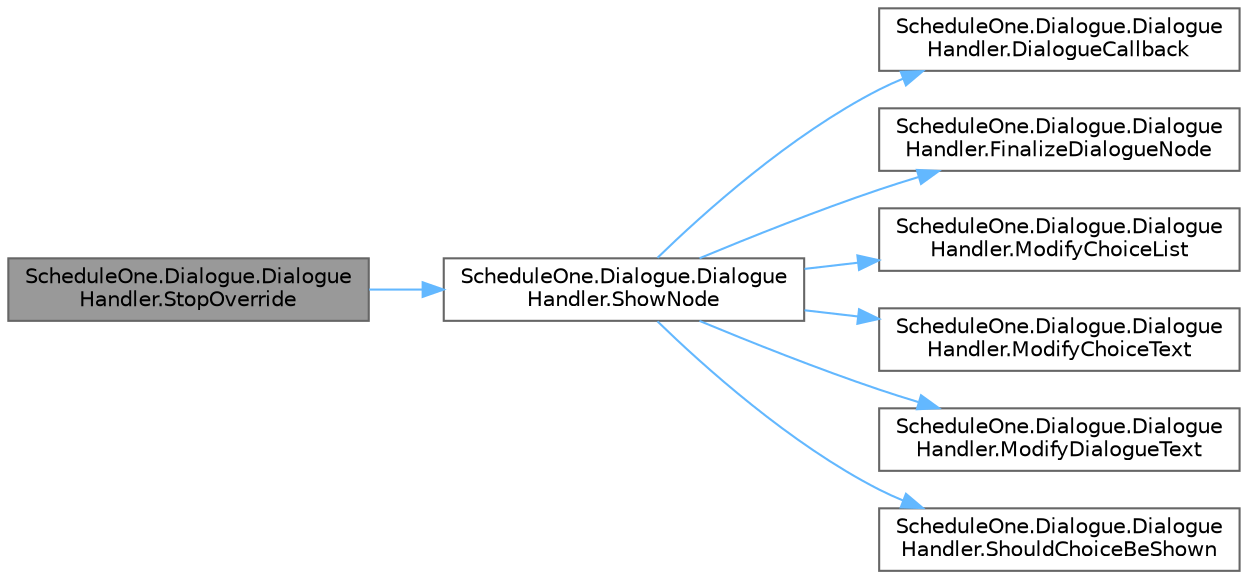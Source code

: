 digraph "ScheduleOne.Dialogue.DialogueHandler.StopOverride"
{
 // LATEX_PDF_SIZE
  bgcolor="transparent";
  edge [fontname=Helvetica,fontsize=10,labelfontname=Helvetica,labelfontsize=10];
  node [fontname=Helvetica,fontsize=10,shape=box,height=0.2,width=0.4];
  rankdir="LR";
  Node1 [id="Node000001",label="ScheduleOne.Dialogue.Dialogue\lHandler.StopOverride",height=0.2,width=0.4,color="gray40", fillcolor="grey60", style="filled", fontcolor="black",tooltip=" "];
  Node1 -> Node2 [id="edge1_Node000001_Node000002",color="steelblue1",style="solid",tooltip=" "];
  Node2 [id="Node000002",label="ScheduleOne.Dialogue.Dialogue\lHandler.ShowNode",height=0.2,width=0.4,color="grey40", fillcolor="white", style="filled",URL="$class_schedule_one_1_1_dialogue_1_1_dialogue_handler.html#ab07f6baf44ab3c4ca2e3e5a172773d22",tooltip=" "];
  Node2 -> Node3 [id="edge2_Node000002_Node000003",color="steelblue1",style="solid",tooltip=" "];
  Node3 [id="Node000003",label="ScheduleOne.Dialogue.Dialogue\lHandler.DialogueCallback",height=0.2,width=0.4,color="grey40", fillcolor="white", style="filled",URL="$class_schedule_one_1_1_dialogue_1_1_dialogue_handler.html#a98d59325f7d6424ecc4a8e65b1e9ae13",tooltip=" "];
  Node2 -> Node4 [id="edge3_Node000002_Node000004",color="steelblue1",style="solid",tooltip=" "];
  Node4 [id="Node000004",label="ScheduleOne.Dialogue.Dialogue\lHandler.FinalizeDialogueNode",height=0.2,width=0.4,color="grey40", fillcolor="white", style="filled",URL="$class_schedule_one_1_1_dialogue_1_1_dialogue_handler.html#a709518c05bfcf3425e02ca5301a04e9e",tooltip=" "];
  Node2 -> Node5 [id="edge4_Node000002_Node000005",color="steelblue1",style="solid",tooltip=" "];
  Node5 [id="Node000005",label="ScheduleOne.Dialogue.Dialogue\lHandler.ModifyChoiceList",height=0.2,width=0.4,color="grey40", fillcolor="white", style="filled",URL="$class_schedule_one_1_1_dialogue_1_1_dialogue_handler.html#a5f21bd7a681153870b596c1ba6f8d845",tooltip=" "];
  Node2 -> Node6 [id="edge5_Node000002_Node000006",color="steelblue1",style="solid",tooltip=" "];
  Node6 [id="Node000006",label="ScheduleOne.Dialogue.Dialogue\lHandler.ModifyChoiceText",height=0.2,width=0.4,color="grey40", fillcolor="white", style="filled",URL="$class_schedule_one_1_1_dialogue_1_1_dialogue_handler.html#ad8dd64d96ef0d09fea5ce5a02e64dd55",tooltip=" "];
  Node2 -> Node7 [id="edge6_Node000002_Node000007",color="steelblue1",style="solid",tooltip=" "];
  Node7 [id="Node000007",label="ScheduleOne.Dialogue.Dialogue\lHandler.ModifyDialogueText",height=0.2,width=0.4,color="grey40", fillcolor="white", style="filled",URL="$class_schedule_one_1_1_dialogue_1_1_dialogue_handler.html#ac2b67573fa2fa8d7940f3ab5f439c106",tooltip=" "];
  Node2 -> Node8 [id="edge7_Node000002_Node000008",color="steelblue1",style="solid",tooltip=" "];
  Node8 [id="Node000008",label="ScheduleOne.Dialogue.Dialogue\lHandler.ShouldChoiceBeShown",height=0.2,width=0.4,color="grey40", fillcolor="white", style="filled",URL="$class_schedule_one_1_1_dialogue_1_1_dialogue_handler.html#a6355e0e9f67256b2f184b4c112c55284",tooltip=" "];
}
